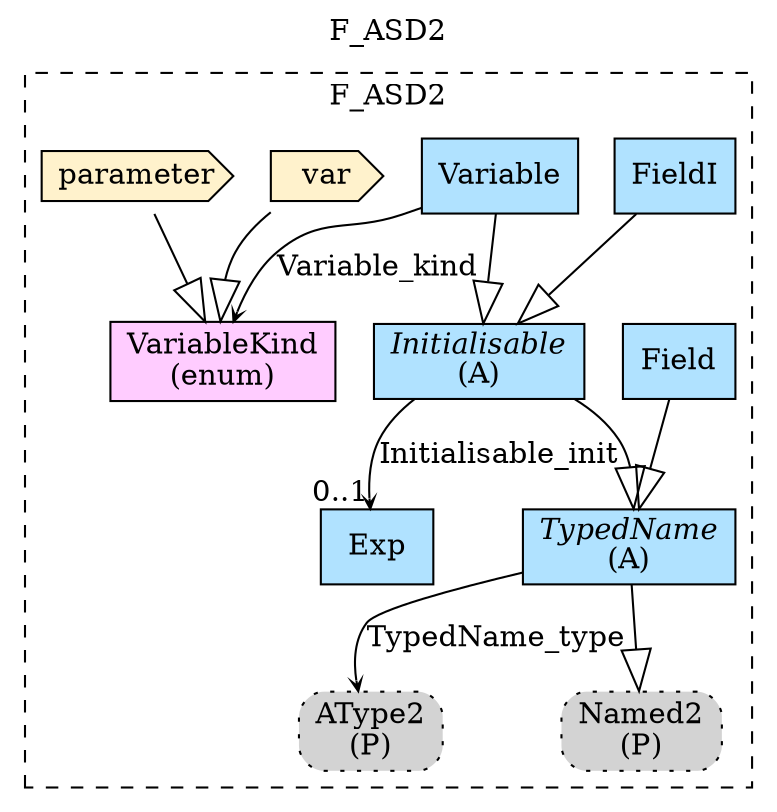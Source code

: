 digraph {graph[label=F_ASD2,labelloc=tl,labelfontsize=12];
subgraph cluster_F_ASD2{style=dashed;label=F_ASD2;
"PAType2"[shape=box,fillcolor=lightgray,style ="rounded,filled,dotted",label=<AType2<br/>(P)>];
"PNamed2"[shape=box,fillcolor=lightgray,style ="rounded,filled,dotted",label=<Named2<br/>(P)>];
"TypedName"[shape=record,fillcolor=lightskyblue1,style = filled,label=<{<I>TypedName</I><br/>(A)}>];
"Initialisable"[shape=record,fillcolor=lightskyblue1,style = filled,label=<{<I>Initialisable</I><br/>(A)}>];
"Exp"[shape=record,fillcolor=lightskyblue1,style = filled,label="Exp"];
"Field"[shape=record,fillcolor=lightskyblue1,style = filled,label="Field"];
"FieldI"[shape=record,fillcolor=lightskyblue1,style = filled,label="FieldI"];
"Variable"[shape=record,fillcolor=lightskyblue1,style = filled,label="Variable"];
"VariableKind"[shape=record,fillcolor="#FFCCFF",style = filled,label="VariableKind\l(enum)"];
"Vvar"[shape=cds,fillcolor="#FFF2CC",style = filled,label="var"];
"Vparameter"[shape=cds,fillcolor="#FFF2CC",style = filled,label="parameter"];

"Vvar"->"VariableKind"[arrowhead=onormal,arrowsize=2.0];
"Vparameter"->"VariableKind"[arrowhead=onormal,arrowsize=2.0];
"Variable"->"VariableKind"[label="Variable_kind",arrowhead=vee,headlabel="",arrowsize=.5];
"TypedName"->"PAType2"[label="TypedName_type",arrowhead=vee,headlabel="",arrowsize=.5];
"Initialisable"->"Exp"[label="Initialisable_init",arrowhead=vee,headlabel="0..1",arrowsize=.5];
"TypedName"->"PNamed2"[arrowhead=onormal,arrowsize=2.0];
"Field"->"TypedName"[arrowhead=onormal,arrowsize=2.0];
"Initialisable"->"TypedName"[arrowhead=onormal,arrowsize=2.0];
"FieldI"->"Initialisable"[arrowhead=onormal,arrowsize=2.0];
"Variable"->"Initialisable"[arrowhead=onormal,arrowsize=2.0];

}


}